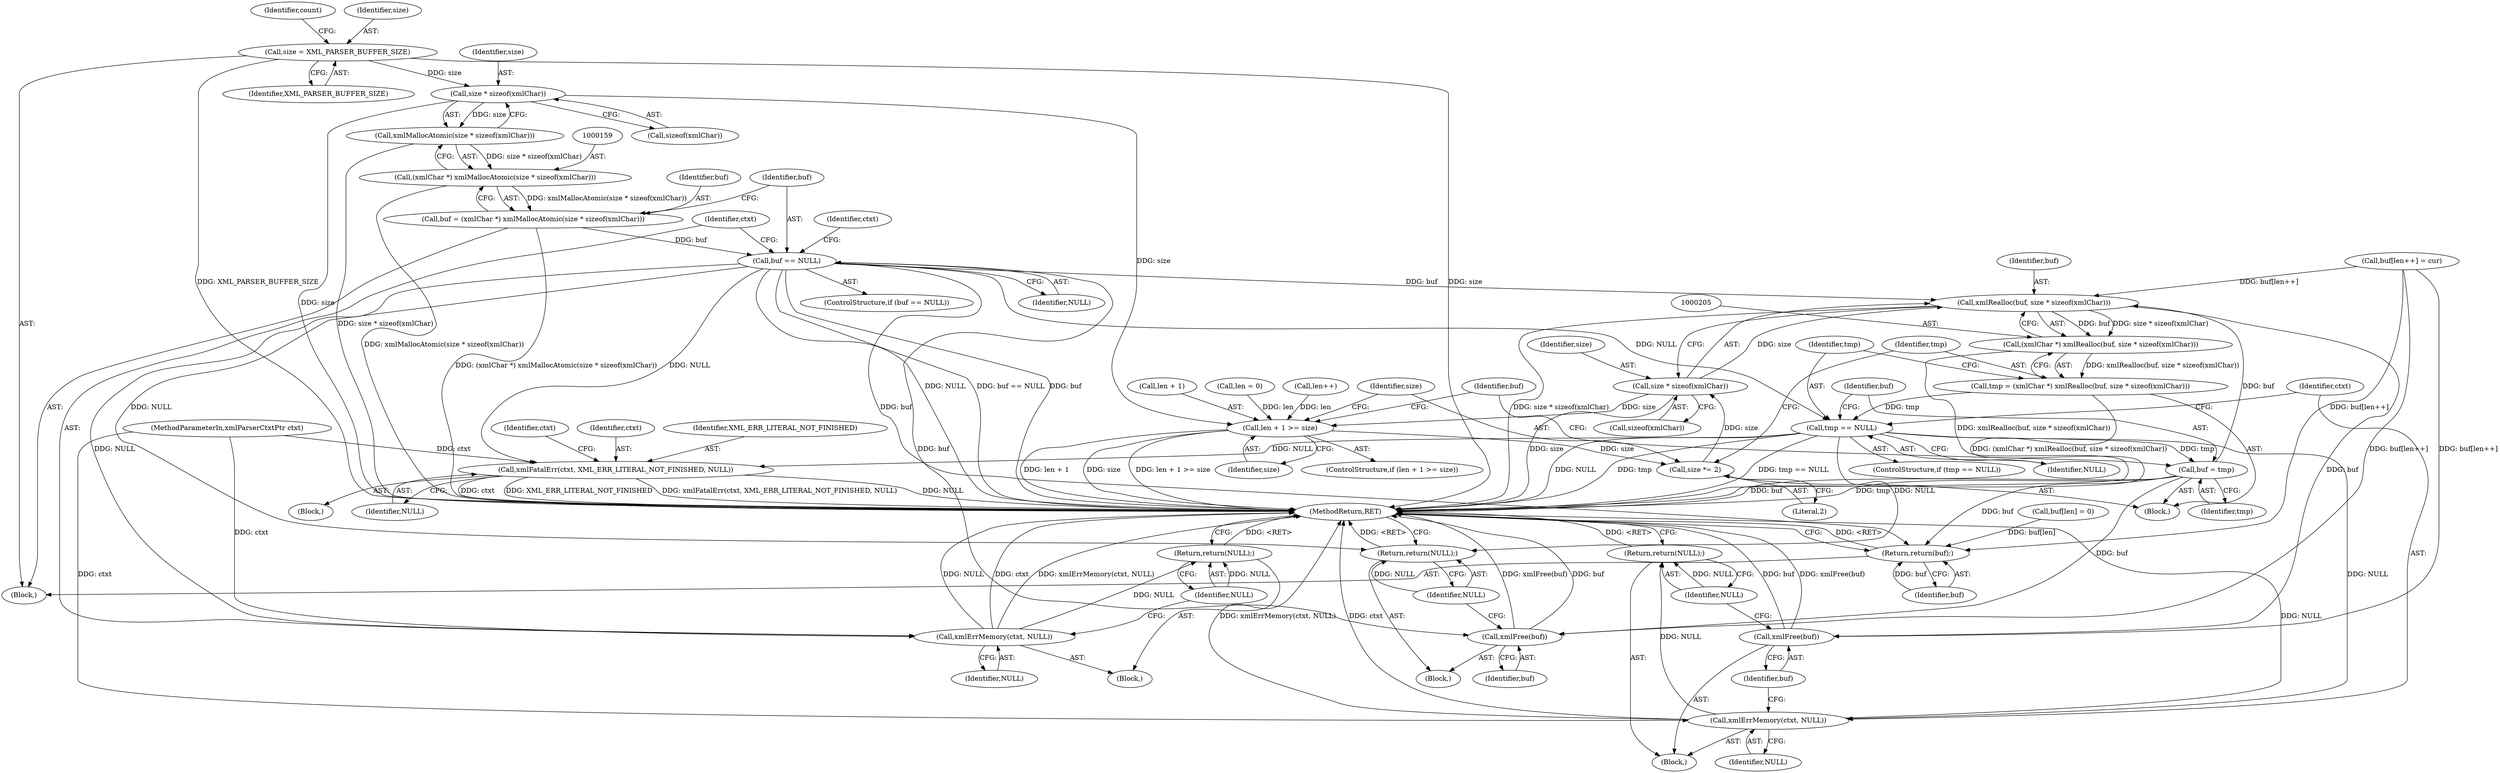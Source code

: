 digraph "0_Chrome_d0947db40187f4708c58e64cbd6013faf9eddeed_31@API" {
"1000161" [label="(Call,size * sizeof(xmlChar))"];
"1000113" [label="(Call,size = XML_PARSER_BUFFER_SIZE)"];
"1000160" [label="(Call,xmlMallocAtomic(size * sizeof(xmlChar)))"];
"1000158" [label="(Call,(xmlChar *) xmlMallocAtomic(size * sizeof(xmlChar)))"];
"1000156" [label="(Call,buf = (xmlChar *) xmlMallocAtomic(size * sizeof(xmlChar)))"];
"1000166" [label="(Call,buf == NULL)"];
"1000170" [label="(Call,xmlErrMemory(ctxt, NULL))"];
"1000173" [label="(Return,return(NULL);)"];
"1000206" [label="(Call,xmlRealloc(buf, size * sizeof(xmlChar)))"];
"1000204" [label="(Call,(xmlChar *) xmlRealloc(buf, size * sizeof(xmlChar)))"];
"1000202" [label="(Call,tmp = (xmlChar *) xmlRealloc(buf, size * sizeof(xmlChar)))"];
"1000213" [label="(Call,tmp == NULL)"];
"1000217" [label="(Call,xmlErrMemory(ctxt, NULL))"];
"1000222" [label="(Return,return(NULL);)"];
"1000224" [label="(Call,buf = tmp)"];
"1000251" [label="(Call,xmlFree(buf))"];
"1000291" [label="(Return,return(buf);)"];
"1000253" [label="(Return,return(NULL);)"];
"1000279" [label="(Call,xmlFatalErr(ctxt, XML_ERR_LITERAL_NOT_FINISHED, NULL))"];
"1000220" [label="(Call,xmlFree(buf))"];
"1000192" [label="(Call,len + 1 >= size)"];
"1000199" [label="(Call,size *= 2)"];
"1000208" [label="(Call,size * sizeof(xmlChar))"];
"1000278" [label="(Block,)"];
"1000292" [label="(Identifier,buf)"];
"1000279" [label="(Call,xmlFatalErr(ctxt, XML_ERR_LITERAL_NOT_FINISHED, NULL))"];
"1000166" [label="(Call,buf == NULL)"];
"1000197" [label="(Block,)"];
"1000250" [label="(Block,)"];
"1000196" [label="(Identifier,size)"];
"1000224" [label="(Call,buf = tmp)"];
"1000220" [label="(Call,xmlFree(buf))"];
"1000221" [label="(Identifier,buf)"];
"1000281" [label="(Identifier,XML_ERR_LITERAL_NOT_FINISHED)"];
"1000191" [label="(ControlStructure,if (len + 1 >= size))"];
"1000177" [label="(Identifier,ctxt)"];
"1000212" [label="(ControlStructure,if (tmp == NULL))"];
"1000291" [label="(Return,return(buf);)"];
"1000167" [label="(Identifier,buf)"];
"1000223" [label="(Identifier,NULL)"];
"1000215" [label="(Identifier,NULL)"];
"1000222" [label="(Return,return(NULL);)"];
"1000252" [label="(Identifier,buf)"];
"1000157" [label="(Identifier,buf)"];
"1000206" [label="(Call,xmlRealloc(buf, size * sizeof(xmlChar)))"];
"1000225" [label="(Identifier,buf)"];
"1000213" [label="(Call,tmp == NULL)"];
"1000171" [label="(Identifier,ctxt)"];
"1000204" [label="(Call,(xmlChar *) xmlRealloc(buf, size * sizeof(xmlChar)))"];
"1000109" [label="(Call,len = 0)"];
"1000165" [label="(ControlStructure,if (buf == NULL))"];
"1000210" [label="(Call,sizeof(xmlChar))"];
"1000251" [label="(Call,xmlFree(buf))"];
"1000113" [label="(Call,size = XML_PARSER_BUFFER_SIZE)"];
"1000120" [label="(Identifier,count)"];
"1000161" [label="(Call,size * sizeof(xmlChar))"];
"1000156" [label="(Call,buf = (xmlChar *) xmlMallocAtomic(size * sizeof(xmlChar)))"];
"1000219" [label="(Identifier,NULL)"];
"1000160" [label="(Call,xmlMallocAtomic(size * sizeof(xmlChar)))"];
"1000169" [label="(Block,)"];
"1000203" [label="(Identifier,tmp)"];
"1000214" [label="(Identifier,tmp)"];
"1000216" [label="(Block,)"];
"1000200" [label="(Identifier,size)"];
"1000230" [label="(Call,len++)"];
"1000217" [label="(Call,xmlErrMemory(ctxt, NULL))"];
"1000229" [label="(Identifier,buf)"];
"1000207" [label="(Identifier,buf)"];
"1000162" [label="(Identifier,size)"];
"1000293" [label="(MethodReturn,RET)"];
"1000168" [label="(Identifier,NULL)"];
"1000103" [label="(Block,)"];
"1000163" [label="(Call,sizeof(xmlChar))"];
"1000102" [label="(MethodParameterIn,xmlParserCtxtPtr ctxt)"];
"1000202" [label="(Call,tmp = (xmlChar *) xmlRealloc(buf, size * sizeof(xmlChar)))"];
"1000282" [label="(Identifier,NULL)"];
"1000269" [label="(Call,buf[len] = 0)"];
"1000253" [label="(Return,return(NULL);)"];
"1000115" [label="(Identifier,XML_PARSER_BUFFER_SIZE)"];
"1000201" [label="(Literal,2)"];
"1000226" [label="(Identifier,tmp)"];
"1000288" [label="(Identifier,ctxt)"];
"1000192" [label="(Call,len + 1 >= size)"];
"1000114" [label="(Identifier,size)"];
"1000170" [label="(Call,xmlErrMemory(ctxt, NULL))"];
"1000174" [label="(Identifier,NULL)"];
"1000280" [label="(Identifier,ctxt)"];
"1000173" [label="(Return,return(NULL);)"];
"1000218" [label="(Identifier,ctxt)"];
"1000209" [label="(Identifier,size)"];
"1000158" [label="(Call,(xmlChar *) xmlMallocAtomic(size * sizeof(xmlChar)))"];
"1000172" [label="(Identifier,NULL)"];
"1000208" [label="(Call,size * sizeof(xmlChar))"];
"1000193" [label="(Call,len + 1)"];
"1000199" [label="(Call,size *= 2)"];
"1000227" [label="(Call,buf[len++] = cur)"];
"1000254" [label="(Identifier,NULL)"];
"1000161" -> "1000160"  [label="AST: "];
"1000161" -> "1000163"  [label="CFG: "];
"1000162" -> "1000161"  [label="AST: "];
"1000163" -> "1000161"  [label="AST: "];
"1000160" -> "1000161"  [label="CFG: "];
"1000161" -> "1000293"  [label="DDG: size"];
"1000161" -> "1000160"  [label="DDG: size"];
"1000113" -> "1000161"  [label="DDG: size"];
"1000161" -> "1000192"  [label="DDG: size"];
"1000113" -> "1000103"  [label="AST: "];
"1000113" -> "1000115"  [label="CFG: "];
"1000114" -> "1000113"  [label="AST: "];
"1000115" -> "1000113"  [label="AST: "];
"1000120" -> "1000113"  [label="CFG: "];
"1000113" -> "1000293"  [label="DDG: size"];
"1000113" -> "1000293"  [label="DDG: XML_PARSER_BUFFER_SIZE"];
"1000160" -> "1000158"  [label="AST: "];
"1000158" -> "1000160"  [label="CFG: "];
"1000160" -> "1000293"  [label="DDG: size * sizeof(xmlChar)"];
"1000160" -> "1000158"  [label="DDG: size * sizeof(xmlChar)"];
"1000158" -> "1000156"  [label="AST: "];
"1000159" -> "1000158"  [label="AST: "];
"1000156" -> "1000158"  [label="CFG: "];
"1000158" -> "1000293"  [label="DDG: xmlMallocAtomic(size * sizeof(xmlChar))"];
"1000158" -> "1000156"  [label="DDG: xmlMallocAtomic(size * sizeof(xmlChar))"];
"1000156" -> "1000103"  [label="AST: "];
"1000157" -> "1000156"  [label="AST: "];
"1000167" -> "1000156"  [label="CFG: "];
"1000156" -> "1000293"  [label="DDG: (xmlChar *) xmlMallocAtomic(size * sizeof(xmlChar))"];
"1000156" -> "1000166"  [label="DDG: buf"];
"1000166" -> "1000165"  [label="AST: "];
"1000166" -> "1000168"  [label="CFG: "];
"1000167" -> "1000166"  [label="AST: "];
"1000168" -> "1000166"  [label="AST: "];
"1000171" -> "1000166"  [label="CFG: "];
"1000177" -> "1000166"  [label="CFG: "];
"1000166" -> "1000293"  [label="DDG: NULL"];
"1000166" -> "1000293"  [label="DDG: buf == NULL"];
"1000166" -> "1000293"  [label="DDG: buf"];
"1000166" -> "1000170"  [label="DDG: NULL"];
"1000166" -> "1000206"  [label="DDG: buf"];
"1000166" -> "1000213"  [label="DDG: NULL"];
"1000166" -> "1000251"  [label="DDG: buf"];
"1000166" -> "1000253"  [label="DDG: NULL"];
"1000166" -> "1000279"  [label="DDG: NULL"];
"1000166" -> "1000291"  [label="DDG: buf"];
"1000170" -> "1000169"  [label="AST: "];
"1000170" -> "1000172"  [label="CFG: "];
"1000171" -> "1000170"  [label="AST: "];
"1000172" -> "1000170"  [label="AST: "];
"1000174" -> "1000170"  [label="CFG: "];
"1000170" -> "1000293"  [label="DDG: NULL"];
"1000170" -> "1000293"  [label="DDG: ctxt"];
"1000170" -> "1000293"  [label="DDG: xmlErrMemory(ctxt, NULL)"];
"1000102" -> "1000170"  [label="DDG: ctxt"];
"1000170" -> "1000173"  [label="DDG: NULL"];
"1000173" -> "1000169"  [label="AST: "];
"1000173" -> "1000174"  [label="CFG: "];
"1000174" -> "1000173"  [label="AST: "];
"1000293" -> "1000173"  [label="CFG: "];
"1000173" -> "1000293"  [label="DDG: <RET>"];
"1000174" -> "1000173"  [label="DDG: NULL"];
"1000206" -> "1000204"  [label="AST: "];
"1000206" -> "1000208"  [label="CFG: "];
"1000207" -> "1000206"  [label="AST: "];
"1000208" -> "1000206"  [label="AST: "];
"1000204" -> "1000206"  [label="CFG: "];
"1000206" -> "1000293"  [label="DDG: size * sizeof(xmlChar)"];
"1000206" -> "1000204"  [label="DDG: buf"];
"1000206" -> "1000204"  [label="DDG: size * sizeof(xmlChar)"];
"1000224" -> "1000206"  [label="DDG: buf"];
"1000227" -> "1000206"  [label="DDG: buf[len++]"];
"1000208" -> "1000206"  [label="DDG: size"];
"1000206" -> "1000220"  [label="DDG: buf"];
"1000204" -> "1000202"  [label="AST: "];
"1000205" -> "1000204"  [label="AST: "];
"1000202" -> "1000204"  [label="CFG: "];
"1000204" -> "1000293"  [label="DDG: xmlRealloc(buf, size * sizeof(xmlChar))"];
"1000204" -> "1000202"  [label="DDG: xmlRealloc(buf, size * sizeof(xmlChar))"];
"1000202" -> "1000197"  [label="AST: "];
"1000203" -> "1000202"  [label="AST: "];
"1000214" -> "1000202"  [label="CFG: "];
"1000202" -> "1000293"  [label="DDG: (xmlChar *) xmlRealloc(buf, size * sizeof(xmlChar))"];
"1000202" -> "1000213"  [label="DDG: tmp"];
"1000213" -> "1000212"  [label="AST: "];
"1000213" -> "1000215"  [label="CFG: "];
"1000214" -> "1000213"  [label="AST: "];
"1000215" -> "1000213"  [label="AST: "];
"1000218" -> "1000213"  [label="CFG: "];
"1000225" -> "1000213"  [label="CFG: "];
"1000213" -> "1000293"  [label="DDG: tmp"];
"1000213" -> "1000293"  [label="DDG: tmp == NULL"];
"1000213" -> "1000293"  [label="DDG: NULL"];
"1000213" -> "1000217"  [label="DDG: NULL"];
"1000213" -> "1000224"  [label="DDG: tmp"];
"1000213" -> "1000253"  [label="DDG: NULL"];
"1000213" -> "1000279"  [label="DDG: NULL"];
"1000217" -> "1000216"  [label="AST: "];
"1000217" -> "1000219"  [label="CFG: "];
"1000218" -> "1000217"  [label="AST: "];
"1000219" -> "1000217"  [label="AST: "];
"1000221" -> "1000217"  [label="CFG: "];
"1000217" -> "1000293"  [label="DDG: NULL"];
"1000217" -> "1000293"  [label="DDG: xmlErrMemory(ctxt, NULL)"];
"1000217" -> "1000293"  [label="DDG: ctxt"];
"1000102" -> "1000217"  [label="DDG: ctxt"];
"1000217" -> "1000222"  [label="DDG: NULL"];
"1000222" -> "1000216"  [label="AST: "];
"1000222" -> "1000223"  [label="CFG: "];
"1000223" -> "1000222"  [label="AST: "];
"1000293" -> "1000222"  [label="CFG: "];
"1000222" -> "1000293"  [label="DDG: <RET>"];
"1000223" -> "1000222"  [label="DDG: NULL"];
"1000224" -> "1000197"  [label="AST: "];
"1000224" -> "1000226"  [label="CFG: "];
"1000225" -> "1000224"  [label="AST: "];
"1000226" -> "1000224"  [label="AST: "];
"1000229" -> "1000224"  [label="CFG: "];
"1000224" -> "1000293"  [label="DDG: buf"];
"1000224" -> "1000293"  [label="DDG: tmp"];
"1000224" -> "1000251"  [label="DDG: buf"];
"1000224" -> "1000291"  [label="DDG: buf"];
"1000251" -> "1000250"  [label="AST: "];
"1000251" -> "1000252"  [label="CFG: "];
"1000252" -> "1000251"  [label="AST: "];
"1000254" -> "1000251"  [label="CFG: "];
"1000251" -> "1000293"  [label="DDG: xmlFree(buf)"];
"1000251" -> "1000293"  [label="DDG: buf"];
"1000227" -> "1000251"  [label="DDG: buf[len++]"];
"1000291" -> "1000103"  [label="AST: "];
"1000291" -> "1000292"  [label="CFG: "];
"1000292" -> "1000291"  [label="AST: "];
"1000293" -> "1000291"  [label="CFG: "];
"1000291" -> "1000293"  [label="DDG: <RET>"];
"1000292" -> "1000291"  [label="DDG: buf"];
"1000227" -> "1000291"  [label="DDG: buf[len++]"];
"1000269" -> "1000291"  [label="DDG: buf[len]"];
"1000253" -> "1000250"  [label="AST: "];
"1000253" -> "1000254"  [label="CFG: "];
"1000254" -> "1000253"  [label="AST: "];
"1000293" -> "1000253"  [label="CFG: "];
"1000253" -> "1000293"  [label="DDG: <RET>"];
"1000254" -> "1000253"  [label="DDG: NULL"];
"1000279" -> "1000278"  [label="AST: "];
"1000279" -> "1000282"  [label="CFG: "];
"1000280" -> "1000279"  [label="AST: "];
"1000281" -> "1000279"  [label="AST: "];
"1000282" -> "1000279"  [label="AST: "];
"1000288" -> "1000279"  [label="CFG: "];
"1000279" -> "1000293"  [label="DDG: NULL"];
"1000279" -> "1000293"  [label="DDG: ctxt"];
"1000279" -> "1000293"  [label="DDG: XML_ERR_LITERAL_NOT_FINISHED"];
"1000279" -> "1000293"  [label="DDG: xmlFatalErr(ctxt, XML_ERR_LITERAL_NOT_FINISHED, NULL)"];
"1000102" -> "1000279"  [label="DDG: ctxt"];
"1000220" -> "1000216"  [label="AST: "];
"1000220" -> "1000221"  [label="CFG: "];
"1000221" -> "1000220"  [label="AST: "];
"1000223" -> "1000220"  [label="CFG: "];
"1000220" -> "1000293"  [label="DDG: buf"];
"1000220" -> "1000293"  [label="DDG: xmlFree(buf)"];
"1000227" -> "1000220"  [label="DDG: buf[len++]"];
"1000192" -> "1000191"  [label="AST: "];
"1000192" -> "1000196"  [label="CFG: "];
"1000193" -> "1000192"  [label="AST: "];
"1000196" -> "1000192"  [label="AST: "];
"1000200" -> "1000192"  [label="CFG: "];
"1000229" -> "1000192"  [label="CFG: "];
"1000192" -> "1000293"  [label="DDG: len + 1"];
"1000192" -> "1000293"  [label="DDG: size"];
"1000192" -> "1000293"  [label="DDG: len + 1 >= size"];
"1000230" -> "1000192"  [label="DDG: len"];
"1000109" -> "1000192"  [label="DDG: len"];
"1000208" -> "1000192"  [label="DDG: size"];
"1000192" -> "1000199"  [label="DDG: size"];
"1000199" -> "1000197"  [label="AST: "];
"1000199" -> "1000201"  [label="CFG: "];
"1000200" -> "1000199"  [label="AST: "];
"1000201" -> "1000199"  [label="AST: "];
"1000203" -> "1000199"  [label="CFG: "];
"1000199" -> "1000208"  [label="DDG: size"];
"1000208" -> "1000210"  [label="CFG: "];
"1000209" -> "1000208"  [label="AST: "];
"1000210" -> "1000208"  [label="AST: "];
"1000208" -> "1000293"  [label="DDG: size"];
}
